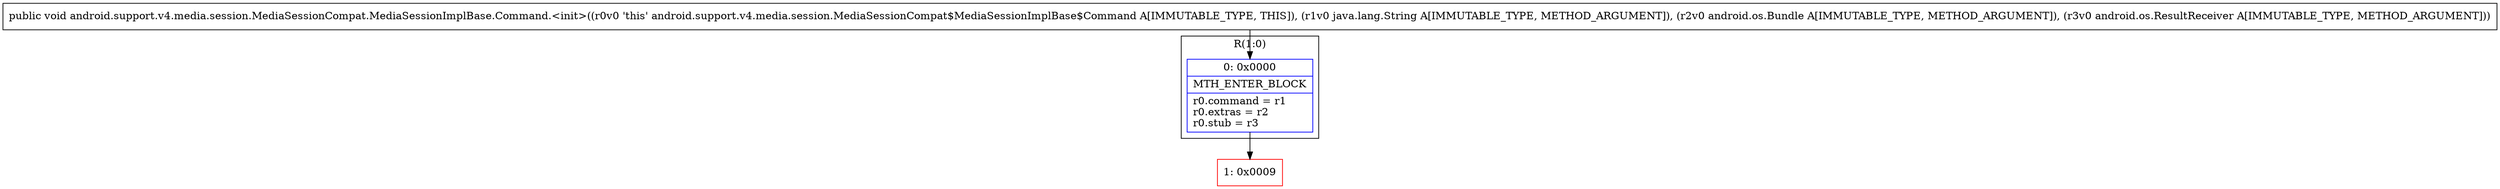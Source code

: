 digraph "CFG forandroid.support.v4.media.session.MediaSessionCompat.MediaSessionImplBase.Command.\<init\>(Ljava\/lang\/String;Landroid\/os\/Bundle;Landroid\/os\/ResultReceiver;)V" {
subgraph cluster_Region_155716290 {
label = "R(1:0)";
node [shape=record,color=blue];
Node_0 [shape=record,label="{0\:\ 0x0000|MTH_ENTER_BLOCK\l|r0.command = r1\lr0.extras = r2\lr0.stub = r3\l}"];
}
Node_1 [shape=record,color=red,label="{1\:\ 0x0009}"];
MethodNode[shape=record,label="{public void android.support.v4.media.session.MediaSessionCompat.MediaSessionImplBase.Command.\<init\>((r0v0 'this' android.support.v4.media.session.MediaSessionCompat$MediaSessionImplBase$Command A[IMMUTABLE_TYPE, THIS]), (r1v0 java.lang.String A[IMMUTABLE_TYPE, METHOD_ARGUMENT]), (r2v0 android.os.Bundle A[IMMUTABLE_TYPE, METHOD_ARGUMENT]), (r3v0 android.os.ResultReceiver A[IMMUTABLE_TYPE, METHOD_ARGUMENT])) }"];
MethodNode -> Node_0;
Node_0 -> Node_1;
}

